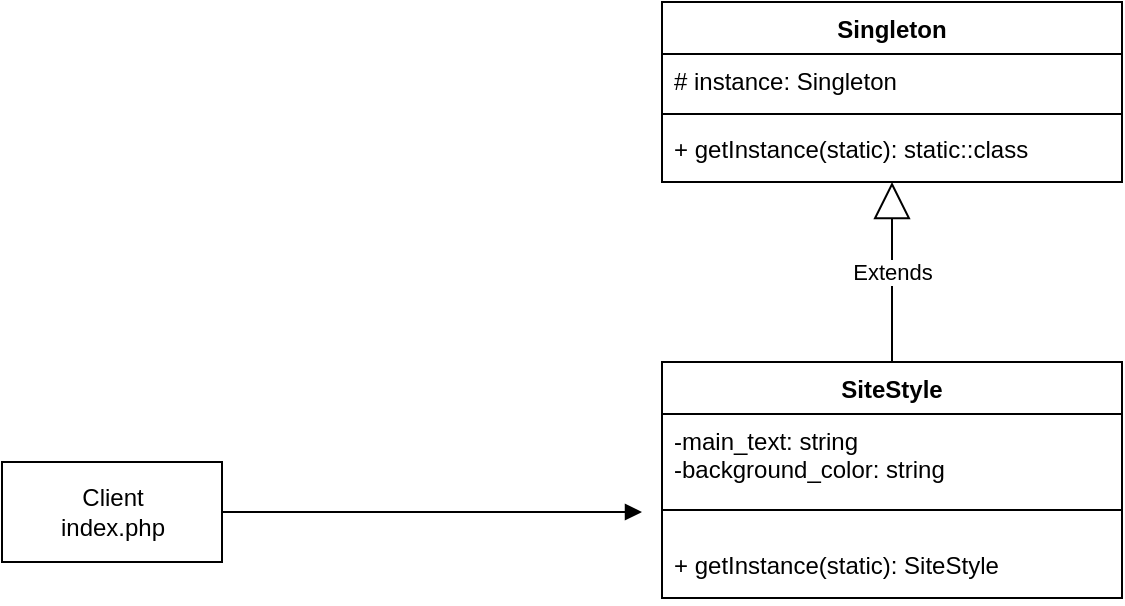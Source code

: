 <mxfile version="15.5.0" type="github"><diagram id="dGVjPO9XpkJXmDlkZwwz" name="Page-1"><mxGraphModel dx="981" dy="552" grid="1" gridSize="10" guides="1" tooltips="1" connect="1" arrows="1" fold="1" page="1" pageScale="1" pageWidth="827" pageHeight="1169" math="0" shadow="0"><root><mxCell id="0"/><mxCell id="1" parent="0"/><mxCell id="OVxGog2vgoOh4m7pVqDC-1" value="Singleton" style="swimlane;fontStyle=1;align=center;verticalAlign=top;childLayout=stackLayout;horizontal=1;startSize=26;horizontalStack=0;resizeParent=1;resizeParentMax=0;resizeLast=0;collapsible=1;marginBottom=0;" parent="1" vertex="1"><mxGeometry x="400" y="70" width="230" height="90" as="geometry"><mxRectangle x="334" y="60" width="90" height="26" as="alternateBounds"/></mxGeometry></mxCell><mxCell id="OVxGog2vgoOh4m7pVqDC-2" value="# instance: Singleton" style="text;strokeColor=none;fillColor=none;align=left;verticalAlign=top;spacingLeft=4;spacingRight=4;overflow=hidden;rotatable=0;points=[[0,0.5],[1,0.5]];portConstraint=eastwest;" parent="OVxGog2vgoOh4m7pVqDC-1" vertex="1"><mxGeometry y="26" width="230" height="26" as="geometry"/></mxCell><mxCell id="OVxGog2vgoOh4m7pVqDC-3" value="" style="line;strokeWidth=1;fillColor=none;align=left;verticalAlign=middle;spacingTop=-1;spacingLeft=3;spacingRight=3;rotatable=0;labelPosition=right;points=[];portConstraint=eastwest;" parent="OVxGog2vgoOh4m7pVqDC-1" vertex="1"><mxGeometry y="52" width="230" height="8" as="geometry"/></mxCell><mxCell id="OVxGog2vgoOh4m7pVqDC-4" value="+ getInstance(static): static::class" style="text;strokeColor=none;fillColor=none;align=left;verticalAlign=top;spacingLeft=4;spacingRight=4;overflow=hidden;rotatable=0;points=[[0,0.5],[1,0.5]];portConstraint=eastwest;" parent="OVxGog2vgoOh4m7pVqDC-1" vertex="1"><mxGeometry y="60" width="230" height="30" as="geometry"/></mxCell><mxCell id="G5ztM_QkkrNoU4VwedTq-1" value="SiteStyle" style="swimlane;fontStyle=1;align=center;verticalAlign=top;childLayout=stackLayout;horizontal=1;startSize=26;horizontalStack=0;resizeParent=1;resizeParentMax=0;resizeLast=0;collapsible=1;marginBottom=0;" parent="1" vertex="1"><mxGeometry x="400" y="250" width="230" height="118" as="geometry"/></mxCell><mxCell id="G5ztM_QkkrNoU4VwedTq-2" value="-main_text: string&#10;-background_color: string" style="text;strokeColor=none;fillColor=none;align=left;verticalAlign=top;spacingLeft=4;spacingRight=4;overflow=hidden;rotatable=0;points=[[0,0.5],[1,0.5]];portConstraint=eastwest;" parent="G5ztM_QkkrNoU4VwedTq-1" vertex="1"><mxGeometry y="26" width="230" height="34" as="geometry"/></mxCell><mxCell id="G5ztM_QkkrNoU4VwedTq-3" value="" style="line;strokeWidth=1;fillColor=none;align=left;verticalAlign=middle;spacingTop=-1;spacingLeft=3;spacingRight=3;rotatable=0;labelPosition=right;points=[];portConstraint=eastwest;" parent="G5ztM_QkkrNoU4VwedTq-1" vertex="1"><mxGeometry y="60" width="230" height="28" as="geometry"/></mxCell><mxCell id="G5ztM_QkkrNoU4VwedTq-4" value="+ getInstance(static): SiteStyle" style="text;strokeColor=none;fillColor=none;align=left;verticalAlign=top;spacingLeft=4;spacingRight=4;overflow=hidden;rotatable=0;points=[[0,0.5],[1,0.5]];portConstraint=eastwest;" parent="G5ztM_QkkrNoU4VwedTq-1" vertex="1"><mxGeometry y="88" width="230" height="30" as="geometry"/></mxCell><mxCell id="G5ztM_QkkrNoU4VwedTq-6" value="Client&lt;br&gt;index.php&lt;br&gt;" style="html=1;" parent="1" vertex="1"><mxGeometry x="70" y="300" width="110" height="50" as="geometry"/></mxCell><mxCell id="G5ztM_QkkrNoU4VwedTq-7" value="" style="html=1;verticalAlign=bottom;endArrow=block;rounded=0;edgeStyle=orthogonalEdgeStyle;entryX=0;entryY=0.5;entryDx=0;entryDy=0;" parent="1" source="G5ztM_QkkrNoU4VwedTq-6" edge="1"><mxGeometry width="80" relative="1" as="geometry"><mxPoint x="180" y="317" as="sourcePoint"/><mxPoint x="390" y="325" as="targetPoint"/></mxGeometry></mxCell><mxCell id="G5ztM_QkkrNoU4VwedTq-8" value="Extends" style="endArrow=block;endSize=16;endFill=0;html=1;rounded=0;edgeStyle=orthogonalEdgeStyle;exitX=0.5;exitY=0;exitDx=0;exitDy=0;" parent="1" source="G5ztM_QkkrNoU4VwedTq-1" edge="1"><mxGeometry width="160" relative="1" as="geometry"><mxPoint x="470" y="210" as="sourcePoint"/><mxPoint x="515" y="160" as="targetPoint"/></mxGeometry></mxCell></root></mxGraphModel></diagram></mxfile>